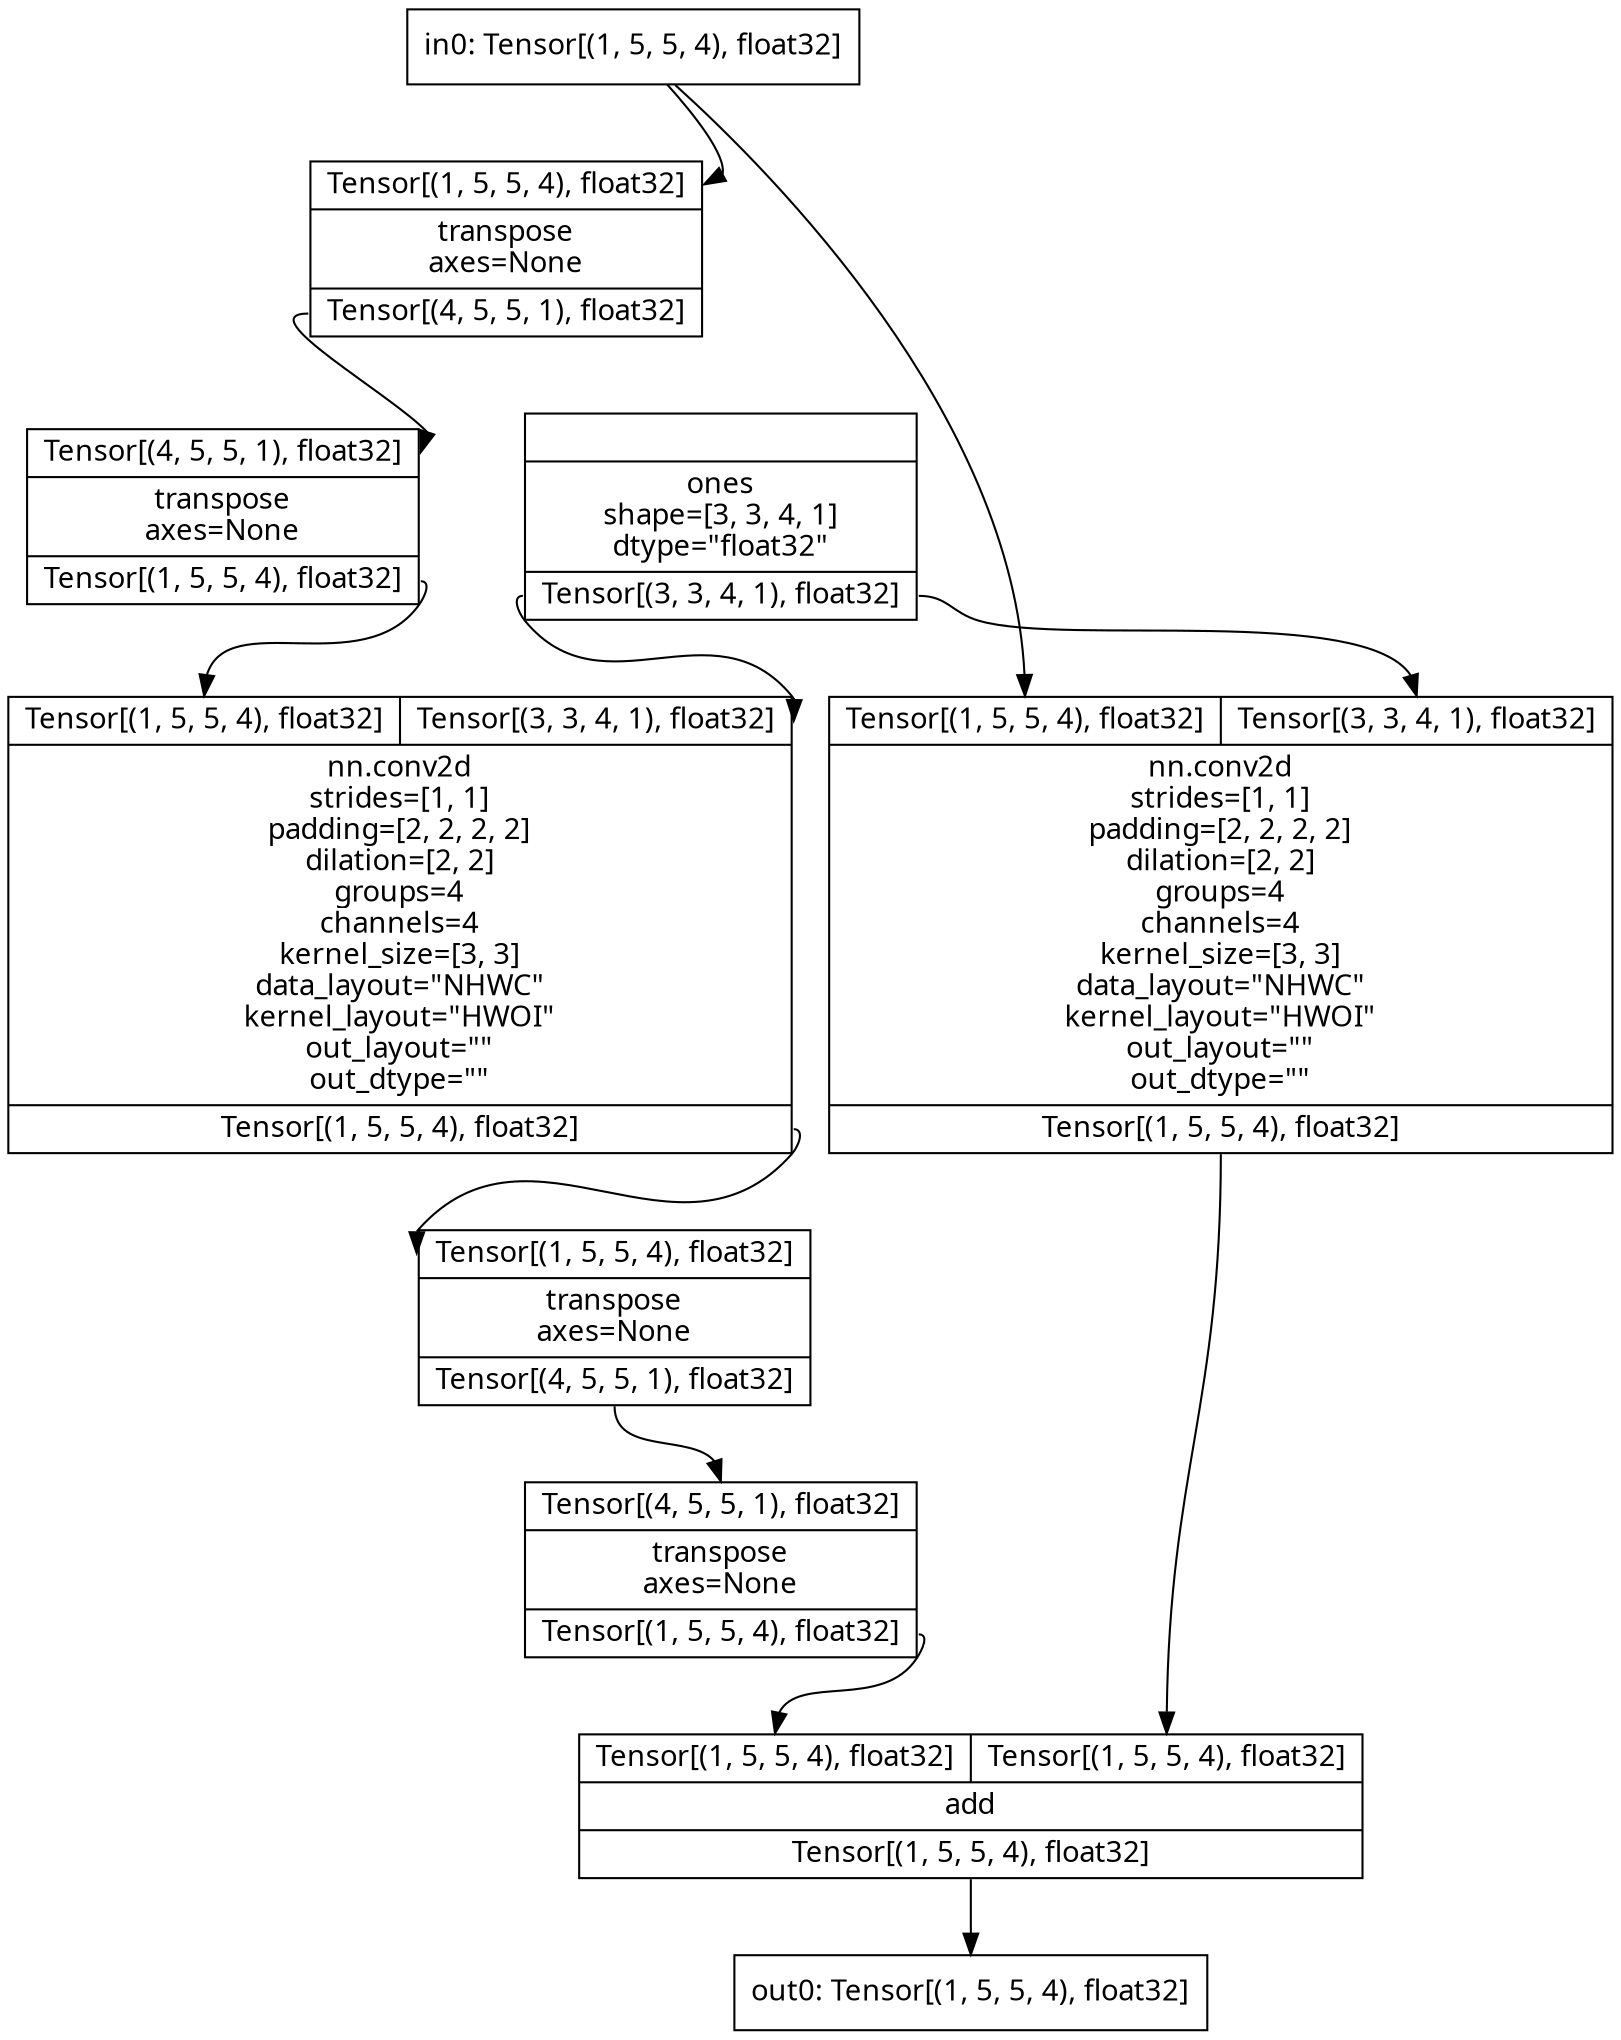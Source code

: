 digraph code {
	node [fontname="Linux Biolinum O" shape=record]
	in0 [label="in0: Tensor[(1, 5, 5, 4), float32]"]
	opr0 [label="{{<i0>Tensor[(1, 5, 5, 4), float32]}|transpose\naxes=None|{<o0>Tensor[(4, 5, 5, 1), float32]}}"]
	in0 -> opr0:i0
	opr1 [label="{{<i0>Tensor[(4, 5, 5, 1), float32]}|transpose\naxes=None|{<o0>Tensor[(1, 5, 5, 4), float32]}}"]
	opr0:o0 -> opr1:i0
	opr2 [label="{{}|ones\nshape=[3, 3, 4, 1]\ndtype=\"float32\"|{<o0>Tensor[(3, 3, 4, 1), float32]}}"]
	opr3 [label="{{<i0>Tensor[(1, 5, 5, 4), float32]|<i1>Tensor[(3, 3, 4, 1), float32]}|nn.conv2d\nstrides=[1, 1]\npadding=[2, 2, 2, 2]\ndilation=[2, 2]\ngroups=4\nchannels=4\nkernel_size=[3, 3]\ndata_layout=\"NHWC\"\nkernel_layout=\"HWOI\"\nout_layout=\"\"\nout_dtype=\"\"|{<o0>Tensor[(1, 5, 5, 4), float32]}}"]
	opr1:o0 -> opr3:i0
	opr2:o0 -> opr3:i1
	opr4 [label="{{<i0>Tensor[(1, 5, 5, 4), float32]}|transpose\naxes=None|{<o0>Tensor[(4, 5, 5, 1), float32]}}"]
	opr3:o0 -> opr4:i0
	opr5 [label="{{<i0>Tensor[(4, 5, 5, 1), float32]}|transpose\naxes=None|{<o0>Tensor[(1, 5, 5, 4), float32]}}"]
	opr4:o0 -> opr5:i0
	opr6 [label="{{<i0>Tensor[(1, 5, 5, 4), float32]|<i1>Tensor[(3, 3, 4, 1), float32]}|nn.conv2d\nstrides=[1, 1]\npadding=[2, 2, 2, 2]\ndilation=[2, 2]\ngroups=4\nchannels=4\nkernel_size=[3, 3]\ndata_layout=\"NHWC\"\nkernel_layout=\"HWOI\"\nout_layout=\"\"\nout_dtype=\"\"|{<o0>Tensor[(1, 5, 5, 4), float32]}}"]
	in0 -> opr6:i0
	opr2:o0 -> opr6:i1
	opr7 [label="{{<i0>Tensor[(1, 5, 5, 4), float32]|<i1>Tensor[(1, 5, 5, 4), float32]}|add\n|{<o0>Tensor[(1, 5, 5, 4), float32]}}"]
	opr5:o0 -> opr7:i0
	opr6:o0 -> opr7:i1
	out0 [label="out0: Tensor[(1, 5, 5, 4), float32]"]
	opr7:o0 -> out0
}
